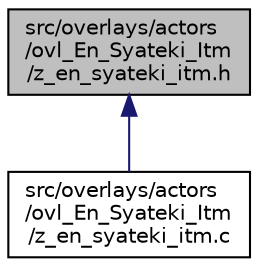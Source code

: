 digraph "src/overlays/actors/ovl_En_Syateki_Itm/z_en_syateki_itm.h"
{
 // LATEX_PDF_SIZE
  edge [fontname="Helvetica",fontsize="10",labelfontname="Helvetica",labelfontsize="10"];
  node [fontname="Helvetica",fontsize="10",shape=record];
  Node1 [label="src/overlays/actors\l/ovl_En_Syateki_Itm\l/z_en_syateki_itm.h",height=0.2,width=0.4,color="black", fillcolor="grey75", style="filled", fontcolor="black",tooltip=" "];
  Node1 -> Node2 [dir="back",color="midnightblue",fontsize="10",style="solid",fontname="Helvetica"];
  Node2 [label="src/overlays/actors\l/ovl_En_Syateki_Itm\l/z_en_syateki_itm.c",height=0.2,width=0.4,color="black", fillcolor="white", style="filled",URL="$d1/d96/z__en__syateki__itm_8c.html",tooltip=" "];
}
